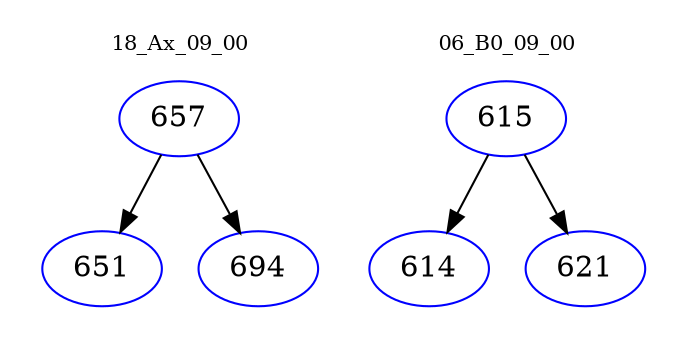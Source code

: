 digraph{
subgraph cluster_0 {
color = white
label = "18_Ax_09_00";
fontsize=10;
T0_657 [label="657", color="blue"]
T0_657 -> T0_651 [color="black"]
T0_651 [label="651", color="blue"]
T0_657 -> T0_694 [color="black"]
T0_694 [label="694", color="blue"]
}
subgraph cluster_1 {
color = white
label = "06_B0_09_00";
fontsize=10;
T1_615 [label="615", color="blue"]
T1_615 -> T1_614 [color="black"]
T1_614 [label="614", color="blue"]
T1_615 -> T1_621 [color="black"]
T1_621 [label="621", color="blue"]
}
}
